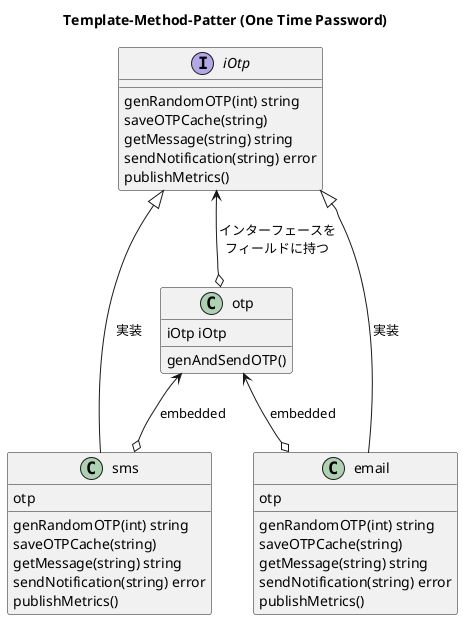 @startuml
title Template-Method-Patter (One Time Password)
interface iOtp {
	genRandomOTP(int) string
	saveOTPCache(string)
	getMessage(string) string
	sendNotification(string) error
	publishMetrics()
}

class otp {
	iOtp iOtp
	genAndSendOTP()
}

iOtp <--o otp : インターフェースを\nフィールドに持つ

class sms {
	otp
	genRandomOTP(int) string
	saveOTPCache(string)
	getMessage(string) string
	sendNotification(string) error
	publishMetrics()
}

iOtp <|-- sms: 実装
otp <--o sms: embedded

class email {
	otp
	genRandomOTP(int) string
	saveOTPCache(string)
	getMessage(string) string
	sendNotification(string) error
	publishMetrics()
}

iOtp <|-- email: 実装
otp <--o email: embedded

@enduml